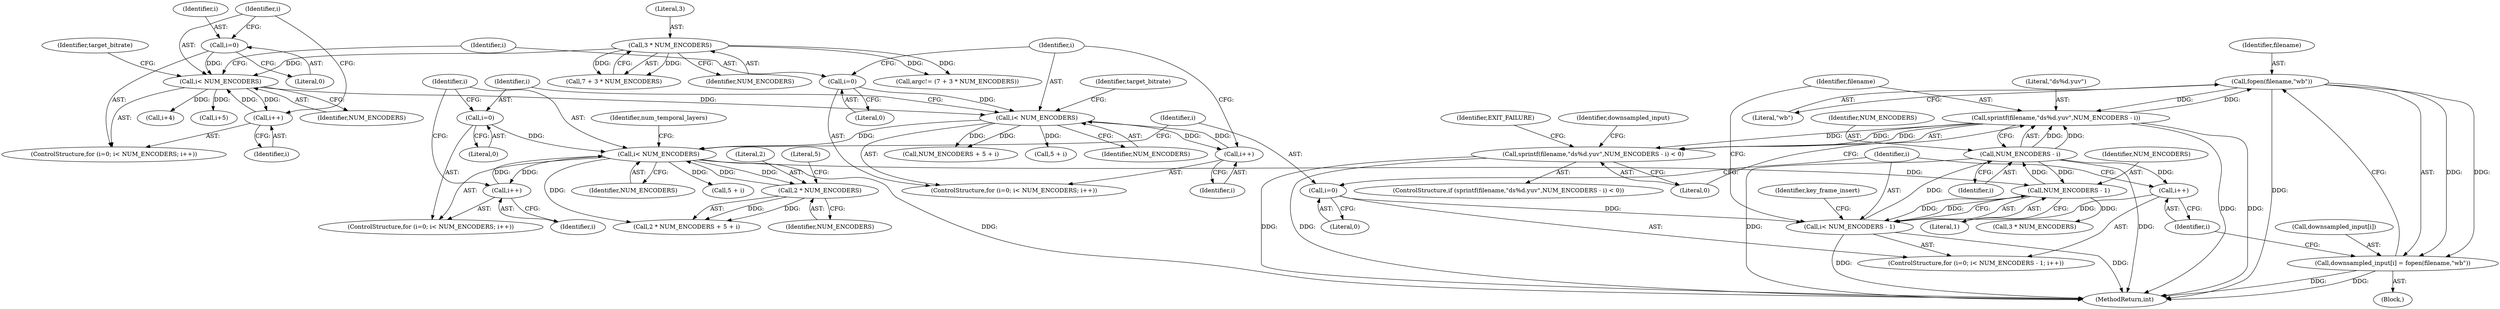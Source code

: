 digraph "0_Android_5a9753fca56f0eeb9f61e342b2fccffc364f9426_22@API" {
"1000433" [label="(Call,fopen(filename,\"wb\"))"];
"1000419" [label="(Call,sprintf(filename,\"ds%d.yuv\",NUM_ENCODERS - i))"];
"1000433" [label="(Call,fopen(filename,\"wb\"))"];
"1000422" [label="(Call,NUM_ENCODERS - i)"];
"1000411" [label="(Call,NUM_ENCODERS - 1)"];
"1000368" [label="(Call,i< NUM_ENCODERS)"];
"1000365" [label="(Call,i=0)"];
"1000371" [label="(Call,i++)"];
"1000382" [label="(Call,2 * NUM_ENCODERS)"];
"1000344" [label="(Call,i< NUM_ENCODERS)"];
"1000347" [label="(Call,i++)"];
"1000341" [label="(Call,i=0)"];
"1000302" [label="(Call,i< NUM_ENCODERS)"];
"1000305" [label="(Call,i++)"];
"1000299" [label="(Call,i=0)"];
"1000228" [label="(Call,3 * NUM_ENCODERS)"];
"1000409" [label="(Call,i< NUM_ENCODERS - 1)"];
"1000406" [label="(Call,i=0)"];
"1000414" [label="(Call,i++)"];
"1000418" [label="(Call,sprintf(filename,\"ds%d.yuv\",NUM_ENCODERS - i) < 0)"];
"1000429" [label="(Call,downsampled_input[i] = fopen(filename,\"wb\"))"];
"1000408" [label="(Literal,0)"];
"1000405" [label="(ControlStructure,for (i=0; i< NUM_ENCODERS - 1; i++))"];
"1000337" [label="(Call,i+4)"];
"1000415" [label="(Identifier,i)"];
"1000422" [label="(Call,NUM_ENCODERS - i)"];
"1000368" [label="(Call,i< NUM_ENCODERS)"];
"1000329" [label="(Call,i+5)"];
"1000359" [label="(Call,5 + i)"];
"1000420" [label="(Identifier,filename)"];
"1000386" [label="(Literal,5)"];
"1000226" [label="(Call,7 + 3 * NUM_ENCODERS)"];
"1000411" [label="(Call,NUM_ENCODERS - 1)"];
"1000342" [label="(Identifier,i)"];
"1000410" [label="(Identifier,i)"];
"1000417" [label="(ControlStructure,if (sprintf(filename,\"ds%d.yuv\",NUM_ENCODERS - i) < 0))"];
"1000344" [label="(Call,i< NUM_ENCODERS)"];
"1000340" [label="(ControlStructure,for (i=0; i< NUM_ENCODERS; i++))"];
"1000414" [label="(Call,i++)"];
"1000229" [label="(Literal,3)"];
"1000434" [label="(Identifier,filename)"];
"1000311" [label="(Identifier,target_bitrate)"];
"1000303" [label="(Identifier,i)"];
"1000383" [label="(Literal,2)"];
"1000421" [label="(Literal,\"ds%d.yuv\")"];
"1000419" [label="(Call,sprintf(filename,\"ds%d.yuv\",NUM_ENCODERS - i))"];
"1000412" [label="(Identifier,NUM_ENCODERS)"];
"1000298" [label="(ControlStructure,for (i=0; i< NUM_ENCODERS; i++))"];
"1000433" [label="(Call,fopen(filename,\"wb\"))"];
"1000407" [label="(Identifier,i)"];
"1000224" [label="(Call,argc!= (7 + 3 * NUM_ENCODERS))"];
"1000367" [label="(Literal,0)"];
"1000435" [label="(Literal,\"wb\")"];
"1000369" [label="(Identifier,i)"];
"1000306" [label="(Identifier,i)"];
"1000305" [label="(Call,i++)"];
"1000341" [label="(Call,i=0)"];
"1000423" [label="(Identifier,NUM_ENCODERS)"];
"1000346" [label="(Identifier,NUM_ENCODERS)"];
"1000381" [label="(Call,2 * NUM_ENCODERS + 5 + i)"];
"1000409" [label="(Call,i< NUM_ENCODERS - 1)"];
"1000430" [label="(Call,downsampled_input[i])"];
"1000416" [label="(Block,)"];
"1001731" [label="(MethodReturn,int)"];
"1000301" [label="(Literal,0)"];
"1000376" [label="(Identifier,num_temporal_layers)"];
"1000304" [label="(Identifier,NUM_ENCODERS)"];
"1000418" [label="(Call,sprintf(filename,\"ds%d.yuv\",NUM_ENCODERS - i) < 0)"];
"1000429" [label="(Call,downsampled_input[i] = fopen(filename,\"wb\"))"];
"1000364" [label="(ControlStructure,for (i=0; i< NUM_ENCODERS; i++))"];
"1000352" [label="(Identifier,target_bitrate)"];
"1000442" [label="(Call,3 * NUM_ENCODERS)"];
"1000348" [label="(Identifier,i)"];
"1000343" [label="(Literal,0)"];
"1000424" [label="(Identifier,i)"];
"1000384" [label="(Identifier,NUM_ENCODERS)"];
"1000345" [label="(Identifier,i)"];
"1000302" [label="(Call,i< NUM_ENCODERS)"];
"1000357" [label="(Call,NUM_ENCODERS + 5 + i)"];
"1000300" [label="(Identifier,i)"];
"1000437" [label="(Identifier,key_frame_insert)"];
"1000370" [label="(Identifier,NUM_ENCODERS)"];
"1000385" [label="(Call,5 + i)"];
"1000299" [label="(Call,i=0)"];
"1000428" [label="(Identifier,EXIT_FAILURE)"];
"1000425" [label="(Literal,0)"];
"1000347" [label="(Call,i++)"];
"1000413" [label="(Literal,1)"];
"1000366" [label="(Identifier,i)"];
"1000431" [label="(Identifier,downsampled_input)"];
"1000230" [label="(Identifier,NUM_ENCODERS)"];
"1000365" [label="(Call,i=0)"];
"1000406" [label="(Call,i=0)"];
"1000372" [label="(Identifier,i)"];
"1000371" [label="(Call,i++)"];
"1000382" [label="(Call,2 * NUM_ENCODERS)"];
"1000228" [label="(Call,3 * NUM_ENCODERS)"];
"1000433" -> "1000429"  [label="AST: "];
"1000433" -> "1000435"  [label="CFG: "];
"1000434" -> "1000433"  [label="AST: "];
"1000435" -> "1000433"  [label="AST: "];
"1000429" -> "1000433"  [label="CFG: "];
"1000433" -> "1001731"  [label="DDG: "];
"1000433" -> "1000419"  [label="DDG: "];
"1000433" -> "1000429"  [label="DDG: "];
"1000433" -> "1000429"  [label="DDG: "];
"1000419" -> "1000433"  [label="DDG: "];
"1000419" -> "1000418"  [label="AST: "];
"1000419" -> "1000422"  [label="CFG: "];
"1000420" -> "1000419"  [label="AST: "];
"1000421" -> "1000419"  [label="AST: "];
"1000422" -> "1000419"  [label="AST: "];
"1000425" -> "1000419"  [label="CFG: "];
"1000419" -> "1001731"  [label="DDG: "];
"1000419" -> "1001731"  [label="DDG: "];
"1000419" -> "1000418"  [label="DDG: "];
"1000419" -> "1000418"  [label="DDG: "];
"1000419" -> "1000418"  [label="DDG: "];
"1000422" -> "1000419"  [label="DDG: "];
"1000422" -> "1000419"  [label="DDG: "];
"1000422" -> "1000424"  [label="CFG: "];
"1000423" -> "1000422"  [label="AST: "];
"1000424" -> "1000422"  [label="AST: "];
"1000422" -> "1001731"  [label="DDG: "];
"1000422" -> "1001731"  [label="DDG: "];
"1000422" -> "1000411"  [label="DDG: "];
"1000422" -> "1000414"  [label="DDG: "];
"1000411" -> "1000422"  [label="DDG: "];
"1000409" -> "1000422"  [label="DDG: "];
"1000411" -> "1000409"  [label="AST: "];
"1000411" -> "1000413"  [label="CFG: "];
"1000412" -> "1000411"  [label="AST: "];
"1000413" -> "1000411"  [label="AST: "];
"1000409" -> "1000411"  [label="CFG: "];
"1000411" -> "1000409"  [label="DDG: "];
"1000411" -> "1000409"  [label="DDG: "];
"1000368" -> "1000411"  [label="DDG: "];
"1000411" -> "1000442"  [label="DDG: "];
"1000368" -> "1000364"  [label="AST: "];
"1000368" -> "1000370"  [label="CFG: "];
"1000369" -> "1000368"  [label="AST: "];
"1000370" -> "1000368"  [label="AST: "];
"1000376" -> "1000368"  [label="CFG: "];
"1000407" -> "1000368"  [label="CFG: "];
"1000368" -> "1001731"  [label="DDG: "];
"1000365" -> "1000368"  [label="DDG: "];
"1000371" -> "1000368"  [label="DDG: "];
"1000382" -> "1000368"  [label="DDG: "];
"1000344" -> "1000368"  [label="DDG: "];
"1000368" -> "1000371"  [label="DDG: "];
"1000368" -> "1000382"  [label="DDG: "];
"1000368" -> "1000381"  [label="DDG: "];
"1000368" -> "1000385"  [label="DDG: "];
"1000365" -> "1000364"  [label="AST: "];
"1000365" -> "1000367"  [label="CFG: "];
"1000366" -> "1000365"  [label="AST: "];
"1000367" -> "1000365"  [label="AST: "];
"1000369" -> "1000365"  [label="CFG: "];
"1000371" -> "1000364"  [label="AST: "];
"1000371" -> "1000372"  [label="CFG: "];
"1000372" -> "1000371"  [label="AST: "];
"1000369" -> "1000371"  [label="CFG: "];
"1000382" -> "1000381"  [label="AST: "];
"1000382" -> "1000384"  [label="CFG: "];
"1000383" -> "1000382"  [label="AST: "];
"1000384" -> "1000382"  [label="AST: "];
"1000386" -> "1000382"  [label="CFG: "];
"1000382" -> "1000381"  [label="DDG: "];
"1000382" -> "1000381"  [label="DDG: "];
"1000344" -> "1000340"  [label="AST: "];
"1000344" -> "1000346"  [label="CFG: "];
"1000345" -> "1000344"  [label="AST: "];
"1000346" -> "1000344"  [label="AST: "];
"1000352" -> "1000344"  [label="CFG: "];
"1000366" -> "1000344"  [label="CFG: "];
"1000347" -> "1000344"  [label="DDG: "];
"1000341" -> "1000344"  [label="DDG: "];
"1000302" -> "1000344"  [label="DDG: "];
"1000344" -> "1000347"  [label="DDG: "];
"1000344" -> "1000357"  [label="DDG: "];
"1000344" -> "1000357"  [label="DDG: "];
"1000344" -> "1000359"  [label="DDG: "];
"1000347" -> "1000340"  [label="AST: "];
"1000347" -> "1000348"  [label="CFG: "];
"1000348" -> "1000347"  [label="AST: "];
"1000345" -> "1000347"  [label="CFG: "];
"1000341" -> "1000340"  [label="AST: "];
"1000341" -> "1000343"  [label="CFG: "];
"1000342" -> "1000341"  [label="AST: "];
"1000343" -> "1000341"  [label="AST: "];
"1000345" -> "1000341"  [label="CFG: "];
"1000302" -> "1000298"  [label="AST: "];
"1000302" -> "1000304"  [label="CFG: "];
"1000303" -> "1000302"  [label="AST: "];
"1000304" -> "1000302"  [label="AST: "];
"1000311" -> "1000302"  [label="CFG: "];
"1000342" -> "1000302"  [label="CFG: "];
"1000305" -> "1000302"  [label="DDG: "];
"1000299" -> "1000302"  [label="DDG: "];
"1000228" -> "1000302"  [label="DDG: "];
"1000302" -> "1000305"  [label="DDG: "];
"1000302" -> "1000329"  [label="DDG: "];
"1000302" -> "1000337"  [label="DDG: "];
"1000305" -> "1000298"  [label="AST: "];
"1000305" -> "1000306"  [label="CFG: "];
"1000306" -> "1000305"  [label="AST: "];
"1000303" -> "1000305"  [label="CFG: "];
"1000299" -> "1000298"  [label="AST: "];
"1000299" -> "1000301"  [label="CFG: "];
"1000300" -> "1000299"  [label="AST: "];
"1000301" -> "1000299"  [label="AST: "];
"1000303" -> "1000299"  [label="CFG: "];
"1000228" -> "1000226"  [label="AST: "];
"1000228" -> "1000230"  [label="CFG: "];
"1000229" -> "1000228"  [label="AST: "];
"1000230" -> "1000228"  [label="AST: "];
"1000226" -> "1000228"  [label="CFG: "];
"1000228" -> "1000224"  [label="DDG: "];
"1000228" -> "1000224"  [label="DDG: "];
"1000228" -> "1000226"  [label="DDG: "];
"1000228" -> "1000226"  [label="DDG: "];
"1000409" -> "1000405"  [label="AST: "];
"1000410" -> "1000409"  [label="AST: "];
"1000420" -> "1000409"  [label="CFG: "];
"1000437" -> "1000409"  [label="CFG: "];
"1000409" -> "1001731"  [label="DDG: "];
"1000409" -> "1001731"  [label="DDG: "];
"1000406" -> "1000409"  [label="DDG: "];
"1000414" -> "1000409"  [label="DDG: "];
"1000406" -> "1000405"  [label="AST: "];
"1000406" -> "1000408"  [label="CFG: "];
"1000407" -> "1000406"  [label="AST: "];
"1000408" -> "1000406"  [label="AST: "];
"1000410" -> "1000406"  [label="CFG: "];
"1000414" -> "1000405"  [label="AST: "];
"1000414" -> "1000415"  [label="CFG: "];
"1000415" -> "1000414"  [label="AST: "];
"1000410" -> "1000414"  [label="CFG: "];
"1000418" -> "1000417"  [label="AST: "];
"1000418" -> "1000425"  [label="CFG: "];
"1000425" -> "1000418"  [label="AST: "];
"1000428" -> "1000418"  [label="CFG: "];
"1000431" -> "1000418"  [label="CFG: "];
"1000418" -> "1001731"  [label="DDG: "];
"1000418" -> "1001731"  [label="DDG: "];
"1000429" -> "1000416"  [label="AST: "];
"1000430" -> "1000429"  [label="AST: "];
"1000415" -> "1000429"  [label="CFG: "];
"1000429" -> "1001731"  [label="DDG: "];
"1000429" -> "1001731"  [label="DDG: "];
}
